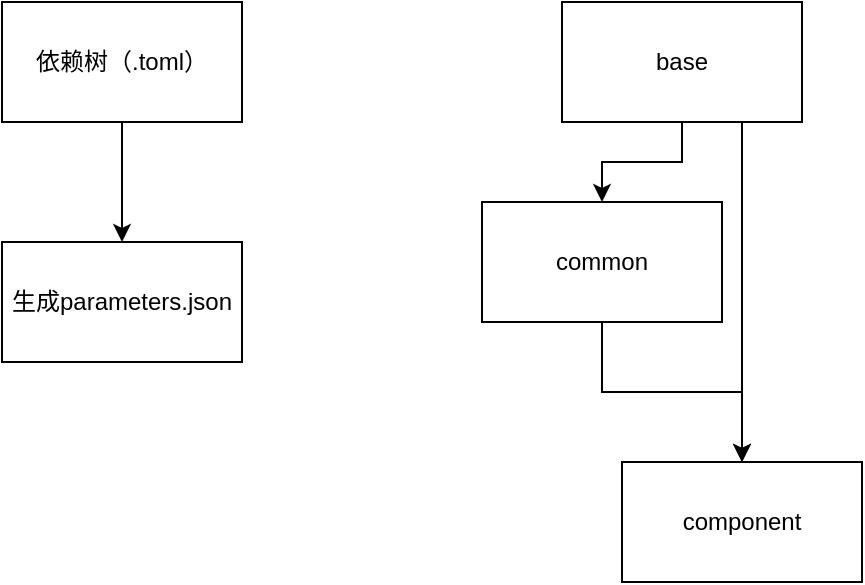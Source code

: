 <mxfile version="24.8.3">
  <diagram name="第 1 页" id="p__5Uv2ENKdVg8fitsr5">
    <mxGraphModel dx="1042" dy="627" grid="1" gridSize="10" guides="1" tooltips="1" connect="1" arrows="1" fold="1" page="1" pageScale="1" pageWidth="827" pageHeight="1169" math="0" shadow="0">
      <root>
        <mxCell id="0" />
        <mxCell id="1" parent="0" />
        <mxCell id="cpT0-Abd-Ry6Mb3EmHjl-3" style="edgeStyle=orthogonalEdgeStyle;rounded=0;orthogonalLoop=1;jettySize=auto;html=1;exitX=0.5;exitY=1;exitDx=0;exitDy=0;entryX=0.5;entryY=0;entryDx=0;entryDy=0;" edge="1" parent="1" source="cpT0-Abd-Ry6Mb3EmHjl-1" target="cpT0-Abd-Ry6Mb3EmHjl-2">
          <mxGeometry relative="1" as="geometry" />
        </mxCell>
        <mxCell id="cpT0-Abd-Ry6Mb3EmHjl-1" value="依赖树（.toml）" style="rounded=0;whiteSpace=wrap;html=1;" vertex="1" parent="1">
          <mxGeometry x="230" y="100" width="120" height="60" as="geometry" />
        </mxCell>
        <mxCell id="cpT0-Abd-Ry6Mb3EmHjl-2" value="生成parameters.json" style="rounded=0;whiteSpace=wrap;html=1;" vertex="1" parent="1">
          <mxGeometry x="230" y="220" width="120" height="60" as="geometry" />
        </mxCell>
        <mxCell id="cpT0-Abd-Ry6Mb3EmHjl-7" style="edgeStyle=orthogonalEdgeStyle;rounded=0;orthogonalLoop=1;jettySize=auto;html=1;exitX=0.5;exitY=1;exitDx=0;exitDy=0;entryX=0.5;entryY=0;entryDx=0;entryDy=0;" edge="1" parent="1" source="cpT0-Abd-Ry6Mb3EmHjl-4" target="cpT0-Abd-Ry6Mb3EmHjl-5">
          <mxGeometry relative="1" as="geometry" />
        </mxCell>
        <mxCell id="cpT0-Abd-Ry6Mb3EmHjl-9" style="edgeStyle=orthogonalEdgeStyle;rounded=0;orthogonalLoop=1;jettySize=auto;html=1;exitX=0.75;exitY=1;exitDx=0;exitDy=0;" edge="1" parent="1" source="cpT0-Abd-Ry6Mb3EmHjl-4" target="cpT0-Abd-Ry6Mb3EmHjl-6">
          <mxGeometry relative="1" as="geometry">
            <mxPoint x="630" y="300" as="targetPoint" />
          </mxGeometry>
        </mxCell>
        <mxCell id="cpT0-Abd-Ry6Mb3EmHjl-4" value="base" style="rounded=0;whiteSpace=wrap;html=1;" vertex="1" parent="1">
          <mxGeometry x="510" y="100" width="120" height="60" as="geometry" />
        </mxCell>
        <mxCell id="cpT0-Abd-Ry6Mb3EmHjl-8" style="edgeStyle=orthogonalEdgeStyle;rounded=0;orthogonalLoop=1;jettySize=auto;html=1;exitX=0.5;exitY=1;exitDx=0;exitDy=0;entryX=0.5;entryY=0;entryDx=0;entryDy=0;" edge="1" parent="1" source="cpT0-Abd-Ry6Mb3EmHjl-5" target="cpT0-Abd-Ry6Mb3EmHjl-6">
          <mxGeometry relative="1" as="geometry" />
        </mxCell>
        <mxCell id="cpT0-Abd-Ry6Mb3EmHjl-5" value="common" style="rounded=0;whiteSpace=wrap;html=1;" vertex="1" parent="1">
          <mxGeometry x="470" y="200" width="120" height="60" as="geometry" />
        </mxCell>
        <mxCell id="cpT0-Abd-Ry6Mb3EmHjl-6" value="component" style="rounded=0;whiteSpace=wrap;html=1;" vertex="1" parent="1">
          <mxGeometry x="540" y="330" width="120" height="60" as="geometry" />
        </mxCell>
      </root>
    </mxGraphModel>
  </diagram>
</mxfile>
